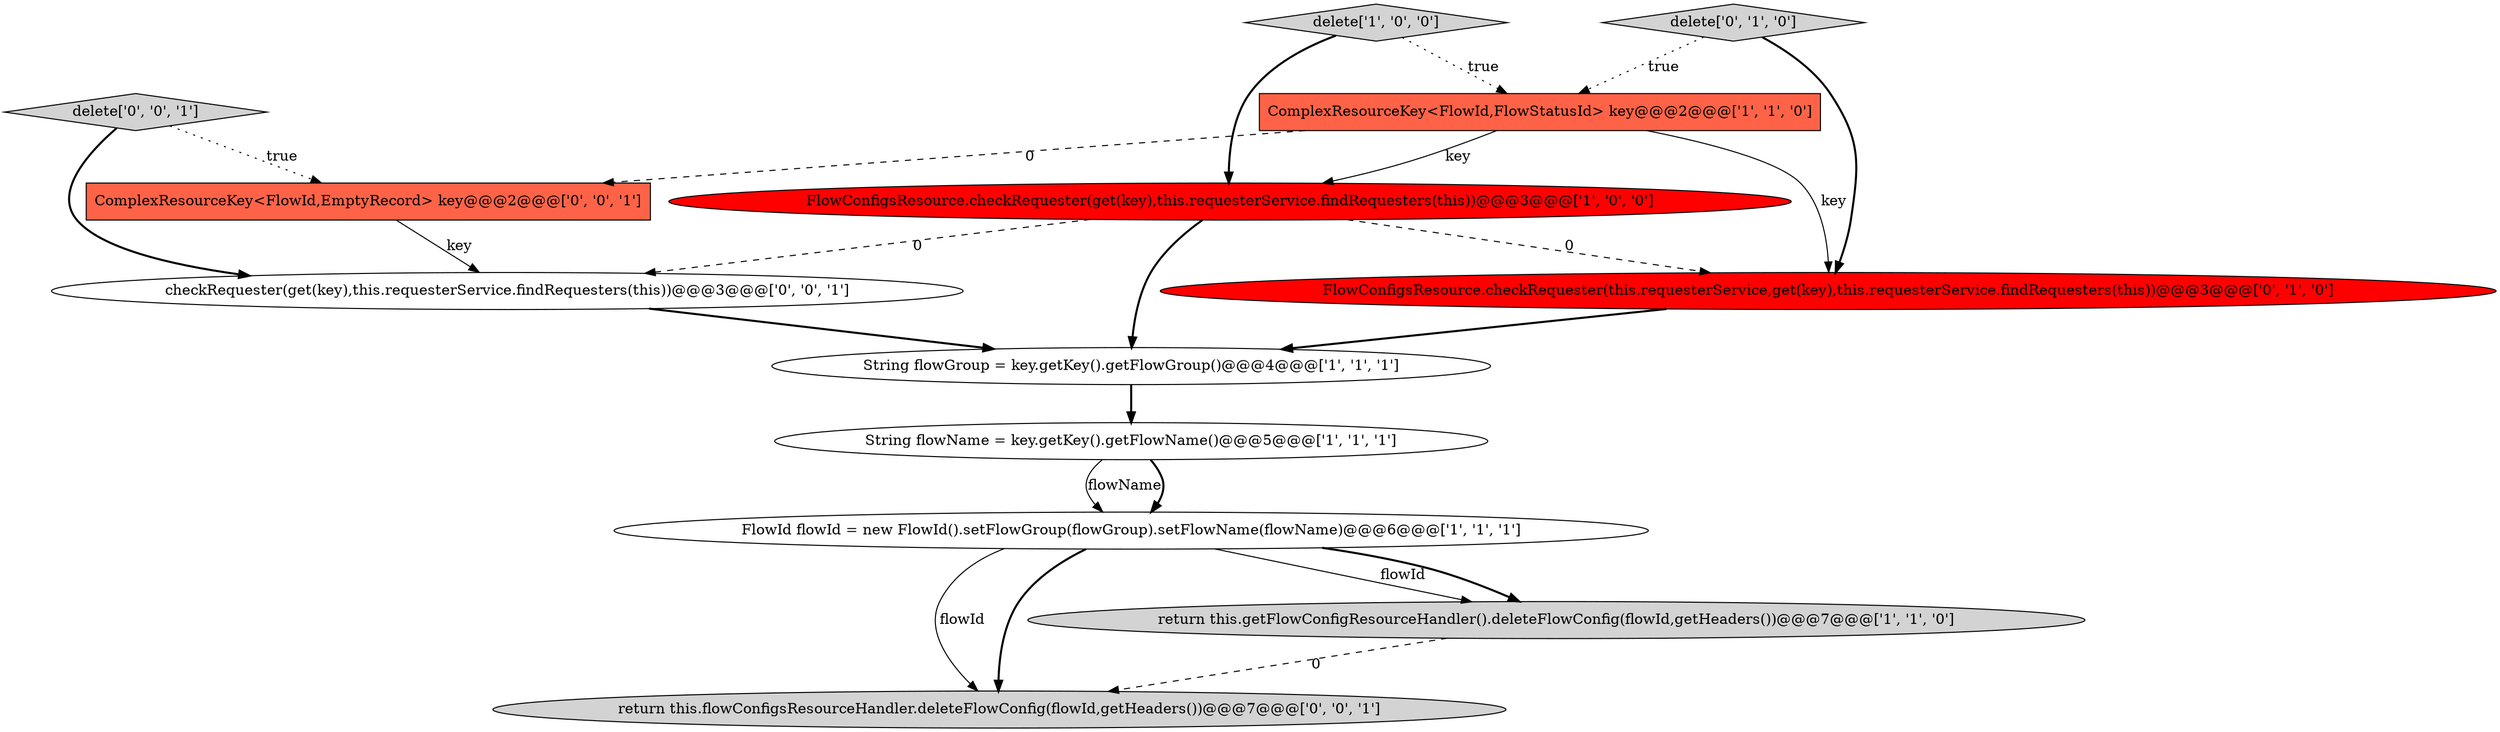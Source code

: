 digraph {
10 [style = filled, label = "checkRequester(get(key),this.requesterService.findRequesters(this))@@@3@@@['0', '0', '1']", fillcolor = white, shape = ellipse image = "AAA0AAABBB3BBB"];
6 [style = filled, label = "delete['1', '0', '0']", fillcolor = lightgray, shape = diamond image = "AAA0AAABBB1BBB"];
8 [style = filled, label = "delete['0', '1', '0']", fillcolor = lightgray, shape = diamond image = "AAA0AAABBB2BBB"];
12 [style = filled, label = "delete['0', '0', '1']", fillcolor = lightgray, shape = diamond image = "AAA0AAABBB3BBB"];
11 [style = filled, label = "return this.flowConfigsResourceHandler.deleteFlowConfig(flowId,getHeaders())@@@7@@@['0', '0', '1']", fillcolor = lightgray, shape = ellipse image = "AAA0AAABBB3BBB"];
5 [style = filled, label = "FlowId flowId = new FlowId().setFlowGroup(flowGroup).setFlowName(flowName)@@@6@@@['1', '1', '1']", fillcolor = white, shape = ellipse image = "AAA0AAABBB1BBB"];
7 [style = filled, label = "FlowConfigsResource.checkRequester(this.requesterService,get(key),this.requesterService.findRequesters(this))@@@3@@@['0', '1', '0']", fillcolor = red, shape = ellipse image = "AAA1AAABBB2BBB"];
4 [style = filled, label = "String flowGroup = key.getKey().getFlowGroup()@@@4@@@['1', '1', '1']", fillcolor = white, shape = ellipse image = "AAA0AAABBB1BBB"];
9 [style = filled, label = "ComplexResourceKey<FlowId,EmptyRecord> key@@@2@@@['0', '0', '1']", fillcolor = tomato, shape = box image = "AAA0AAABBB3BBB"];
1 [style = filled, label = "FlowConfigsResource.checkRequester(get(key),this.requesterService.findRequesters(this))@@@3@@@['1', '0', '0']", fillcolor = red, shape = ellipse image = "AAA1AAABBB1BBB"];
2 [style = filled, label = "String flowName = key.getKey().getFlowName()@@@5@@@['1', '1', '1']", fillcolor = white, shape = ellipse image = "AAA0AAABBB1BBB"];
3 [style = filled, label = "ComplexResourceKey<FlowId,FlowStatusId> key@@@2@@@['1', '1', '0']", fillcolor = tomato, shape = box image = "AAA0AAABBB1BBB"];
0 [style = filled, label = "return this.getFlowConfigResourceHandler().deleteFlowConfig(flowId,getHeaders())@@@7@@@['1', '1', '0']", fillcolor = lightgray, shape = ellipse image = "AAA0AAABBB1BBB"];
3->1 [style = solid, label="key"];
5->11 [style = solid, label="flowId"];
1->4 [style = bold, label=""];
9->10 [style = solid, label="key"];
5->0 [style = solid, label="flowId"];
0->11 [style = dashed, label="0"];
4->2 [style = bold, label=""];
7->4 [style = bold, label=""];
1->10 [style = dashed, label="0"];
8->3 [style = dotted, label="true"];
8->7 [style = bold, label=""];
6->1 [style = bold, label=""];
12->10 [style = bold, label=""];
5->0 [style = bold, label=""];
3->9 [style = dashed, label="0"];
10->4 [style = bold, label=""];
5->11 [style = bold, label=""];
3->7 [style = solid, label="key"];
1->7 [style = dashed, label="0"];
6->3 [style = dotted, label="true"];
2->5 [style = solid, label="flowName"];
2->5 [style = bold, label=""];
12->9 [style = dotted, label="true"];
}
